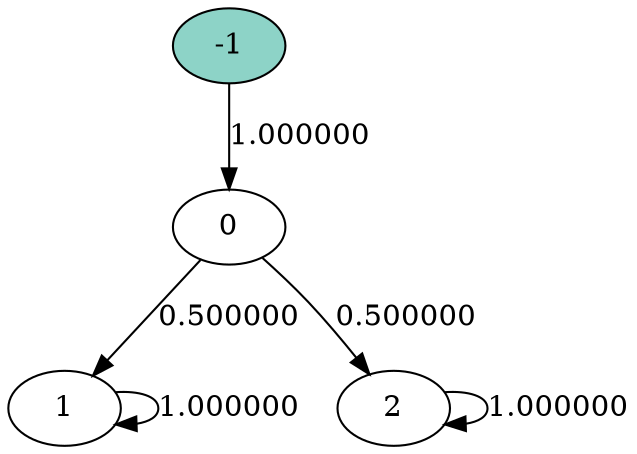 digraph statespace {
node [colorscheme="set312" style=wedged]
-1 [style=filled fillcolor=1]
-1 -> 0 [ label="1.000000" ];
0 -> 1 [ label="0.500000" ];
1 -> 1 [ label="1.000000" ];
0 -> 2 [ label="0.500000" ];
2 -> 2 [ label="1.000000" ];
}
